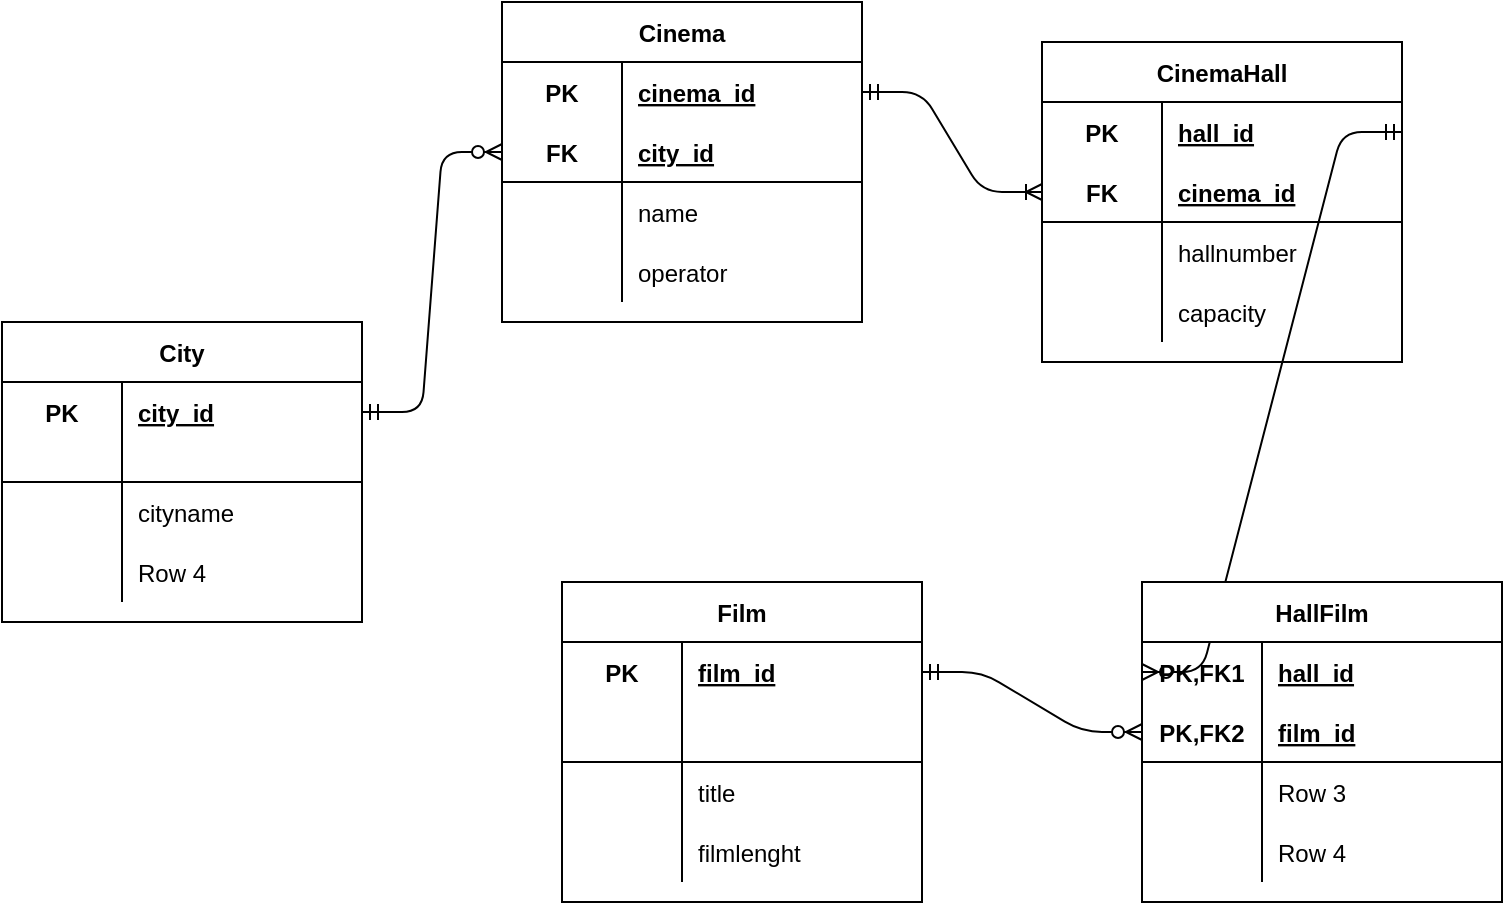 <mxfile version="13.7.3" type="device"><diagram id="R2lEEEUBdFMjLlhIrx00" name="Page-1"><mxGraphModel dx="852" dy="494" grid="1" gridSize="10" guides="1" tooltips="1" connect="1" arrows="1" fold="1" page="1" pageScale="1" pageWidth="850" pageHeight="1100" math="0" shadow="0" extFonts="Permanent Marker^https://fonts.googleapis.com/css?family=Permanent+Marker"><root><mxCell id="0"/><mxCell id="1" parent="0"/><mxCell id="7VB9c7oRLYV7jKyOpxyi-62" value="" style="edgeStyle=entityRelationEdgeStyle;fontSize=12;html=1;endArrow=ERzeroToMany;startArrow=ERmandOne;exitX=1;exitY=0.5;exitDx=0;exitDy=0;entryX=0;entryY=0.5;entryDx=0;entryDy=0;" edge="1" parent="1" source="7VB9c7oRLYV7jKyOpxyi-15" target="7VB9c7oRLYV7jKyOpxyi-5"><mxGeometry width="100" height="100" relative="1" as="geometry"><mxPoint x="250" y="260" as="sourcePoint"/><mxPoint x="350" y="160" as="targetPoint"/></mxGeometry></mxCell><mxCell id="7VB9c7oRLYV7jKyOpxyi-63" value="" style="edgeStyle=entityRelationEdgeStyle;fontSize=12;html=1;endArrow=ERoneToMany;startArrow=ERmandOne;exitX=1;exitY=0.5;exitDx=0;exitDy=0;entryX=0;entryY=0.5;entryDx=0;entryDy=0;" edge="1" parent="1" source="7VB9c7oRLYV7jKyOpxyi-2" target="7VB9c7oRLYV7jKyOpxyi-31"><mxGeometry width="100" height="100" relative="1" as="geometry"><mxPoint x="620" y="230" as="sourcePoint"/><mxPoint x="720" y="130" as="targetPoint"/></mxGeometry></mxCell><mxCell id="7VB9c7oRLYV7jKyOpxyi-78" value="" style="edgeStyle=entityRelationEdgeStyle;fontSize=12;html=1;endArrow=ERzeroToMany;startArrow=ERmandOne;exitX=1;exitY=0.5;exitDx=0;exitDy=0;entryX=0;entryY=0.5;entryDx=0;entryDy=0;" edge="1" parent="1" source="7VB9c7oRLYV7jKyOpxyi-41" target="7VB9c7oRLYV7jKyOpxyi-69"><mxGeometry width="100" height="100" relative="1" as="geometry"><mxPoint x="520" y="630" as="sourcePoint"/><mxPoint x="620" y="530" as="targetPoint"/></mxGeometry></mxCell><mxCell id="7VB9c7oRLYV7jKyOpxyi-14" value="City" style="shape=table;startSize=30;container=1;collapsible=1;childLayout=tableLayout;fixedRows=1;rowLines=0;fontStyle=1;align=center;resizeLast=1;" vertex="1" parent="1"><mxGeometry x="10" y="190" width="180" height="150" as="geometry"/></mxCell><mxCell id="7VB9c7oRLYV7jKyOpxyi-15" value="" style="shape=partialRectangle;collapsible=0;dropTarget=0;pointerEvents=0;fillColor=none;top=0;left=0;bottom=0;right=0;points=[[0,0.5],[1,0.5]];portConstraint=eastwest;" vertex="1" parent="7VB9c7oRLYV7jKyOpxyi-14"><mxGeometry y="30" width="180" height="30" as="geometry"/></mxCell><mxCell id="7VB9c7oRLYV7jKyOpxyi-16" value="PK" style="shape=partialRectangle;connectable=0;fillColor=none;top=0;left=0;bottom=0;right=0;fontStyle=1;overflow=hidden;" vertex="1" parent="7VB9c7oRLYV7jKyOpxyi-15"><mxGeometry width="60" height="30" as="geometry"/></mxCell><mxCell id="7VB9c7oRLYV7jKyOpxyi-17" value="city_id" style="shape=partialRectangle;connectable=0;fillColor=none;top=0;left=0;bottom=0;right=0;align=left;spacingLeft=6;fontStyle=5;overflow=hidden;" vertex="1" parent="7VB9c7oRLYV7jKyOpxyi-15"><mxGeometry x="60" width="120" height="30" as="geometry"/></mxCell><mxCell id="7VB9c7oRLYV7jKyOpxyi-18" value="" style="shape=partialRectangle;collapsible=0;dropTarget=0;pointerEvents=0;fillColor=none;top=0;left=0;bottom=1;right=0;points=[[0,0.5],[1,0.5]];portConstraint=eastwest;" vertex="1" parent="7VB9c7oRLYV7jKyOpxyi-14"><mxGeometry y="60" width="180" height="20" as="geometry"/></mxCell><mxCell id="7VB9c7oRLYV7jKyOpxyi-19" value="" style="shape=partialRectangle;connectable=0;fillColor=none;top=0;left=0;bottom=0;right=0;fontStyle=1;overflow=hidden;" vertex="1" parent="7VB9c7oRLYV7jKyOpxyi-18"><mxGeometry width="60" height="20" as="geometry"/></mxCell><mxCell id="7VB9c7oRLYV7jKyOpxyi-20" value="" style="shape=partialRectangle;connectable=0;fillColor=none;top=0;left=0;bottom=0;right=0;align=left;spacingLeft=6;fontStyle=5;overflow=hidden;" vertex="1" parent="7VB9c7oRLYV7jKyOpxyi-18"><mxGeometry x="60" width="120" height="20" as="geometry"/></mxCell><mxCell id="7VB9c7oRLYV7jKyOpxyi-21" value="" style="shape=partialRectangle;collapsible=0;dropTarget=0;pointerEvents=0;fillColor=none;top=0;left=0;bottom=0;right=0;points=[[0,0.5],[1,0.5]];portConstraint=eastwest;" vertex="1" parent="7VB9c7oRLYV7jKyOpxyi-14"><mxGeometry y="80" width="180" height="30" as="geometry"/></mxCell><mxCell id="7VB9c7oRLYV7jKyOpxyi-22" value="" style="shape=partialRectangle;connectable=0;fillColor=none;top=0;left=0;bottom=0;right=0;editable=1;overflow=hidden;" vertex="1" parent="7VB9c7oRLYV7jKyOpxyi-21"><mxGeometry width="60" height="30" as="geometry"/></mxCell><mxCell id="7VB9c7oRLYV7jKyOpxyi-23" value="cityname" style="shape=partialRectangle;connectable=0;fillColor=none;top=0;left=0;bottom=0;right=0;align=left;spacingLeft=6;overflow=hidden;" vertex="1" parent="7VB9c7oRLYV7jKyOpxyi-21"><mxGeometry x="60" width="120" height="30" as="geometry"/></mxCell><mxCell id="7VB9c7oRLYV7jKyOpxyi-24" value="" style="shape=partialRectangle;collapsible=0;dropTarget=0;pointerEvents=0;fillColor=none;top=0;left=0;bottom=0;right=0;points=[[0,0.5],[1,0.5]];portConstraint=eastwest;" vertex="1" parent="7VB9c7oRLYV7jKyOpxyi-14"><mxGeometry y="110" width="180" height="30" as="geometry"/></mxCell><mxCell id="7VB9c7oRLYV7jKyOpxyi-25" value="" style="shape=partialRectangle;connectable=0;fillColor=none;top=0;left=0;bottom=0;right=0;editable=1;overflow=hidden;" vertex="1" parent="7VB9c7oRLYV7jKyOpxyi-24"><mxGeometry width="60" height="30" as="geometry"/></mxCell><mxCell id="7VB9c7oRLYV7jKyOpxyi-26" value="Row 4" style="shape=partialRectangle;connectable=0;fillColor=none;top=0;left=0;bottom=0;right=0;align=left;spacingLeft=6;overflow=hidden;" vertex="1" parent="7VB9c7oRLYV7jKyOpxyi-24"><mxGeometry x="60" width="120" height="30" as="geometry"/></mxCell><mxCell id="7VB9c7oRLYV7jKyOpxyi-1" value="Cinema" style="shape=table;startSize=30;container=1;collapsible=1;childLayout=tableLayout;fixedRows=1;rowLines=0;fontStyle=1;align=center;resizeLast=1;" vertex="1" parent="1"><mxGeometry x="260" y="30" width="180" height="160" as="geometry"/></mxCell><mxCell id="7VB9c7oRLYV7jKyOpxyi-2" value="" style="shape=partialRectangle;collapsible=0;dropTarget=0;pointerEvents=0;fillColor=none;top=0;left=0;bottom=0;right=0;points=[[0,0.5],[1,0.5]];portConstraint=eastwest;" vertex="1" parent="7VB9c7oRLYV7jKyOpxyi-1"><mxGeometry y="30" width="180" height="30" as="geometry"/></mxCell><mxCell id="7VB9c7oRLYV7jKyOpxyi-3" value="PK" style="shape=partialRectangle;connectable=0;fillColor=none;top=0;left=0;bottom=0;right=0;fontStyle=1;overflow=hidden;" vertex="1" parent="7VB9c7oRLYV7jKyOpxyi-2"><mxGeometry width="60" height="30" as="geometry"/></mxCell><mxCell id="7VB9c7oRLYV7jKyOpxyi-4" value="cinema_id" style="shape=partialRectangle;connectable=0;fillColor=none;top=0;left=0;bottom=0;right=0;align=left;spacingLeft=6;fontStyle=5;overflow=hidden;" vertex="1" parent="7VB9c7oRLYV7jKyOpxyi-2"><mxGeometry x="60" width="120" height="30" as="geometry"/></mxCell><mxCell id="7VB9c7oRLYV7jKyOpxyi-5" value="" style="shape=partialRectangle;collapsible=0;dropTarget=0;pointerEvents=0;fillColor=none;top=0;left=0;bottom=1;right=0;points=[[0,0.5],[1,0.5]];portConstraint=eastwest;" vertex="1" parent="7VB9c7oRLYV7jKyOpxyi-1"><mxGeometry y="60" width="180" height="30" as="geometry"/></mxCell><mxCell id="7VB9c7oRLYV7jKyOpxyi-6" value="FK" style="shape=partialRectangle;connectable=0;fillColor=none;top=0;left=0;bottom=0;right=0;fontStyle=1;overflow=hidden;" vertex="1" parent="7VB9c7oRLYV7jKyOpxyi-5"><mxGeometry width="60" height="30" as="geometry"/></mxCell><mxCell id="7VB9c7oRLYV7jKyOpxyi-7" value="city_id" style="shape=partialRectangle;connectable=0;fillColor=none;top=0;left=0;bottom=0;right=0;align=left;spacingLeft=6;fontStyle=5;overflow=hidden;" vertex="1" parent="7VB9c7oRLYV7jKyOpxyi-5"><mxGeometry x="60" width="120" height="30" as="geometry"/></mxCell><mxCell id="7VB9c7oRLYV7jKyOpxyi-8" value="" style="shape=partialRectangle;collapsible=0;dropTarget=0;pointerEvents=0;fillColor=none;top=0;left=0;bottom=0;right=0;points=[[0,0.5],[1,0.5]];portConstraint=eastwest;" vertex="1" parent="7VB9c7oRLYV7jKyOpxyi-1"><mxGeometry y="90" width="180" height="30" as="geometry"/></mxCell><mxCell id="7VB9c7oRLYV7jKyOpxyi-9" value="" style="shape=partialRectangle;connectable=0;fillColor=none;top=0;left=0;bottom=0;right=0;editable=1;overflow=hidden;" vertex="1" parent="7VB9c7oRLYV7jKyOpxyi-8"><mxGeometry width="60" height="30" as="geometry"/></mxCell><mxCell id="7VB9c7oRLYV7jKyOpxyi-10" value="name" style="shape=partialRectangle;connectable=0;fillColor=none;top=0;left=0;bottom=0;right=0;align=left;spacingLeft=6;overflow=hidden;" vertex="1" parent="7VB9c7oRLYV7jKyOpxyi-8"><mxGeometry x="60" width="120" height="30" as="geometry"/></mxCell><mxCell id="7VB9c7oRLYV7jKyOpxyi-11" value="" style="shape=partialRectangle;collapsible=0;dropTarget=0;pointerEvents=0;fillColor=none;top=0;left=0;bottom=0;right=0;points=[[0,0.5],[1,0.5]];portConstraint=eastwest;" vertex="1" parent="7VB9c7oRLYV7jKyOpxyi-1"><mxGeometry y="120" width="180" height="30" as="geometry"/></mxCell><mxCell id="7VB9c7oRLYV7jKyOpxyi-12" value="" style="shape=partialRectangle;connectable=0;fillColor=none;top=0;left=0;bottom=0;right=0;editable=1;overflow=hidden;" vertex="1" parent="7VB9c7oRLYV7jKyOpxyi-11"><mxGeometry width="60" height="30" as="geometry"/></mxCell><mxCell id="7VB9c7oRLYV7jKyOpxyi-13" value="operator" style="shape=partialRectangle;connectable=0;fillColor=none;top=0;left=0;bottom=0;right=0;align=left;spacingLeft=6;overflow=hidden;" vertex="1" parent="7VB9c7oRLYV7jKyOpxyi-11"><mxGeometry x="60" width="120" height="30" as="geometry"/></mxCell><mxCell id="7VB9c7oRLYV7jKyOpxyi-27" value="CinemaHall" style="shape=table;startSize=30;container=1;collapsible=1;childLayout=tableLayout;fixedRows=1;rowLines=0;fontStyle=1;align=center;resizeLast=1;" vertex="1" parent="1"><mxGeometry x="530" y="50" width="180" height="160" as="geometry"/></mxCell><mxCell id="7VB9c7oRLYV7jKyOpxyi-28" value="" style="shape=partialRectangle;collapsible=0;dropTarget=0;pointerEvents=0;fillColor=none;top=0;left=0;bottom=0;right=0;points=[[0,0.5],[1,0.5]];portConstraint=eastwest;" vertex="1" parent="7VB9c7oRLYV7jKyOpxyi-27"><mxGeometry y="30" width="180" height="30" as="geometry"/></mxCell><mxCell id="7VB9c7oRLYV7jKyOpxyi-29" value="PK" style="shape=partialRectangle;connectable=0;fillColor=none;top=0;left=0;bottom=0;right=0;fontStyle=1;overflow=hidden;" vertex="1" parent="7VB9c7oRLYV7jKyOpxyi-28"><mxGeometry width="60" height="30" as="geometry"/></mxCell><mxCell id="7VB9c7oRLYV7jKyOpxyi-30" value="hall_id" style="shape=partialRectangle;connectable=0;fillColor=none;top=0;left=0;bottom=0;right=0;align=left;spacingLeft=6;fontStyle=5;overflow=hidden;" vertex="1" parent="7VB9c7oRLYV7jKyOpxyi-28"><mxGeometry x="60" width="120" height="30" as="geometry"/></mxCell><mxCell id="7VB9c7oRLYV7jKyOpxyi-31" value="" style="shape=partialRectangle;collapsible=0;dropTarget=0;pointerEvents=0;fillColor=none;top=0;left=0;bottom=1;right=0;points=[[0,0.5],[1,0.5]];portConstraint=eastwest;" vertex="1" parent="7VB9c7oRLYV7jKyOpxyi-27"><mxGeometry y="60" width="180" height="30" as="geometry"/></mxCell><mxCell id="7VB9c7oRLYV7jKyOpxyi-32" value="FK" style="shape=partialRectangle;connectable=0;fillColor=none;top=0;left=0;bottom=0;right=0;fontStyle=1;overflow=hidden;" vertex="1" parent="7VB9c7oRLYV7jKyOpxyi-31"><mxGeometry width="60" height="30" as="geometry"/></mxCell><mxCell id="7VB9c7oRLYV7jKyOpxyi-33" value="cinema_id" style="shape=partialRectangle;connectable=0;fillColor=none;top=0;left=0;bottom=0;right=0;align=left;spacingLeft=6;fontStyle=5;overflow=hidden;" vertex="1" parent="7VB9c7oRLYV7jKyOpxyi-31"><mxGeometry x="60" width="120" height="30" as="geometry"/></mxCell><mxCell id="7VB9c7oRLYV7jKyOpxyi-34" value="" style="shape=partialRectangle;collapsible=0;dropTarget=0;pointerEvents=0;fillColor=none;top=0;left=0;bottom=0;right=0;points=[[0,0.5],[1,0.5]];portConstraint=eastwest;" vertex="1" parent="7VB9c7oRLYV7jKyOpxyi-27"><mxGeometry y="90" width="180" height="30" as="geometry"/></mxCell><mxCell id="7VB9c7oRLYV7jKyOpxyi-35" value="" style="shape=partialRectangle;connectable=0;fillColor=none;top=0;left=0;bottom=0;right=0;editable=1;overflow=hidden;" vertex="1" parent="7VB9c7oRLYV7jKyOpxyi-34"><mxGeometry width="60" height="30" as="geometry"/></mxCell><mxCell id="7VB9c7oRLYV7jKyOpxyi-36" value="hallnumber" style="shape=partialRectangle;connectable=0;fillColor=none;top=0;left=0;bottom=0;right=0;align=left;spacingLeft=6;overflow=hidden;" vertex="1" parent="7VB9c7oRLYV7jKyOpxyi-34"><mxGeometry x="60" width="120" height="30" as="geometry"/></mxCell><mxCell id="7VB9c7oRLYV7jKyOpxyi-37" value="" style="shape=partialRectangle;collapsible=0;dropTarget=0;pointerEvents=0;fillColor=none;top=0;left=0;bottom=0;right=0;points=[[0,0.5],[1,0.5]];portConstraint=eastwest;" vertex="1" parent="7VB9c7oRLYV7jKyOpxyi-27"><mxGeometry y="120" width="180" height="30" as="geometry"/></mxCell><mxCell id="7VB9c7oRLYV7jKyOpxyi-38" value="" style="shape=partialRectangle;connectable=0;fillColor=none;top=0;left=0;bottom=0;right=0;editable=1;overflow=hidden;" vertex="1" parent="7VB9c7oRLYV7jKyOpxyi-37"><mxGeometry width="60" height="30" as="geometry"/></mxCell><mxCell id="7VB9c7oRLYV7jKyOpxyi-39" value="capacity" style="shape=partialRectangle;connectable=0;fillColor=none;top=0;left=0;bottom=0;right=0;align=left;spacingLeft=6;overflow=hidden;" vertex="1" parent="7VB9c7oRLYV7jKyOpxyi-37"><mxGeometry x="60" width="120" height="30" as="geometry"/></mxCell><mxCell id="7VB9c7oRLYV7jKyOpxyi-80" value="" style="edgeStyle=entityRelationEdgeStyle;fontSize=12;html=1;endArrow=ERzeroToMany;startArrow=ERmandOne;exitX=1;exitY=0.5;exitDx=0;exitDy=0;entryX=0;entryY=0.5;entryDx=0;entryDy=0;" edge="1" parent="1" source="7VB9c7oRLYV7jKyOpxyi-28" target="7VB9c7oRLYV7jKyOpxyi-66"><mxGeometry width="100" height="100" relative="1" as="geometry"><mxPoint x="670" y="320" as="sourcePoint"/><mxPoint x="770" y="220" as="targetPoint"/></mxGeometry></mxCell><mxCell id="7VB9c7oRLYV7jKyOpxyi-65" value="HallFilm" style="shape=table;startSize=30;container=1;collapsible=1;childLayout=tableLayout;fixedRows=1;rowLines=0;fontStyle=1;align=center;resizeLast=1;" vertex="1" parent="1"><mxGeometry x="580" y="320" width="180" height="160" as="geometry"/></mxCell><mxCell id="7VB9c7oRLYV7jKyOpxyi-66" value="" style="shape=partialRectangle;collapsible=0;dropTarget=0;pointerEvents=0;fillColor=none;top=0;left=0;bottom=0;right=0;points=[[0,0.5],[1,0.5]];portConstraint=eastwest;" vertex="1" parent="7VB9c7oRLYV7jKyOpxyi-65"><mxGeometry y="30" width="180" height="30" as="geometry"/></mxCell><mxCell id="7VB9c7oRLYV7jKyOpxyi-67" value="PK,FK1" style="shape=partialRectangle;connectable=0;fillColor=none;top=0;left=0;bottom=0;right=0;fontStyle=1;overflow=hidden;" vertex="1" parent="7VB9c7oRLYV7jKyOpxyi-66"><mxGeometry width="60" height="30" as="geometry"/></mxCell><mxCell id="7VB9c7oRLYV7jKyOpxyi-68" value="hall_id" style="shape=partialRectangle;connectable=0;fillColor=none;top=0;left=0;bottom=0;right=0;align=left;spacingLeft=6;fontStyle=5;overflow=hidden;" vertex="1" parent="7VB9c7oRLYV7jKyOpxyi-66"><mxGeometry x="60" width="120" height="30" as="geometry"/></mxCell><mxCell id="7VB9c7oRLYV7jKyOpxyi-69" value="" style="shape=partialRectangle;collapsible=0;dropTarget=0;pointerEvents=0;fillColor=none;top=0;left=0;bottom=1;right=0;points=[[0,0.5],[1,0.5]];portConstraint=eastwest;" vertex="1" parent="7VB9c7oRLYV7jKyOpxyi-65"><mxGeometry y="60" width="180" height="30" as="geometry"/></mxCell><mxCell id="7VB9c7oRLYV7jKyOpxyi-70" value="PK,FK2" style="shape=partialRectangle;connectable=0;fillColor=none;top=0;left=0;bottom=0;right=0;fontStyle=1;overflow=hidden;" vertex="1" parent="7VB9c7oRLYV7jKyOpxyi-69"><mxGeometry width="60" height="30" as="geometry"/></mxCell><mxCell id="7VB9c7oRLYV7jKyOpxyi-71" value="film_id" style="shape=partialRectangle;connectable=0;fillColor=none;top=0;left=0;bottom=0;right=0;align=left;spacingLeft=6;fontStyle=5;overflow=hidden;" vertex="1" parent="7VB9c7oRLYV7jKyOpxyi-69"><mxGeometry x="60" width="120" height="30" as="geometry"/></mxCell><mxCell id="7VB9c7oRLYV7jKyOpxyi-72" value="" style="shape=partialRectangle;collapsible=0;dropTarget=0;pointerEvents=0;fillColor=none;top=0;left=0;bottom=0;right=0;points=[[0,0.5],[1,0.5]];portConstraint=eastwest;" vertex="1" parent="7VB9c7oRLYV7jKyOpxyi-65"><mxGeometry y="90" width="180" height="30" as="geometry"/></mxCell><mxCell id="7VB9c7oRLYV7jKyOpxyi-73" value="" style="shape=partialRectangle;connectable=0;fillColor=none;top=0;left=0;bottom=0;right=0;editable=1;overflow=hidden;" vertex="1" parent="7VB9c7oRLYV7jKyOpxyi-72"><mxGeometry width="60" height="30" as="geometry"/></mxCell><mxCell id="7VB9c7oRLYV7jKyOpxyi-74" value="Row 3" style="shape=partialRectangle;connectable=0;fillColor=none;top=0;left=0;bottom=0;right=0;align=left;spacingLeft=6;overflow=hidden;" vertex="1" parent="7VB9c7oRLYV7jKyOpxyi-72"><mxGeometry x="60" width="120" height="30" as="geometry"/></mxCell><mxCell id="7VB9c7oRLYV7jKyOpxyi-75" value="" style="shape=partialRectangle;collapsible=0;dropTarget=0;pointerEvents=0;fillColor=none;top=0;left=0;bottom=0;right=0;points=[[0,0.5],[1,0.5]];portConstraint=eastwest;" vertex="1" parent="7VB9c7oRLYV7jKyOpxyi-65"><mxGeometry y="120" width="180" height="30" as="geometry"/></mxCell><mxCell id="7VB9c7oRLYV7jKyOpxyi-76" value="" style="shape=partialRectangle;connectable=0;fillColor=none;top=0;left=0;bottom=0;right=0;editable=1;overflow=hidden;" vertex="1" parent="7VB9c7oRLYV7jKyOpxyi-75"><mxGeometry width="60" height="30" as="geometry"/></mxCell><mxCell id="7VB9c7oRLYV7jKyOpxyi-77" value="Row 4" style="shape=partialRectangle;connectable=0;fillColor=none;top=0;left=0;bottom=0;right=0;align=left;spacingLeft=6;overflow=hidden;" vertex="1" parent="7VB9c7oRLYV7jKyOpxyi-75"><mxGeometry x="60" width="120" height="30" as="geometry"/></mxCell><mxCell id="7VB9c7oRLYV7jKyOpxyi-40" value="Film" style="shape=table;startSize=30;container=1;collapsible=1;childLayout=tableLayout;fixedRows=1;rowLines=0;fontStyle=1;align=center;resizeLast=1;" vertex="1" parent="1"><mxGeometry x="290" y="320" width="180" height="160" as="geometry"/></mxCell><mxCell id="7VB9c7oRLYV7jKyOpxyi-41" value="" style="shape=partialRectangle;collapsible=0;dropTarget=0;pointerEvents=0;fillColor=none;top=0;left=0;bottom=0;right=0;points=[[0,0.5],[1,0.5]];portConstraint=eastwest;" vertex="1" parent="7VB9c7oRLYV7jKyOpxyi-40"><mxGeometry y="30" width="180" height="30" as="geometry"/></mxCell><mxCell id="7VB9c7oRLYV7jKyOpxyi-42" value="PK" style="shape=partialRectangle;connectable=0;fillColor=none;top=0;left=0;bottom=0;right=0;fontStyle=1;overflow=hidden;" vertex="1" parent="7VB9c7oRLYV7jKyOpxyi-41"><mxGeometry width="60" height="30" as="geometry"/></mxCell><mxCell id="7VB9c7oRLYV7jKyOpxyi-43" value="film_id" style="shape=partialRectangle;connectable=0;fillColor=none;top=0;left=0;bottom=0;right=0;align=left;spacingLeft=6;fontStyle=5;overflow=hidden;" vertex="1" parent="7VB9c7oRLYV7jKyOpxyi-41"><mxGeometry x="60" width="120" height="30" as="geometry"/></mxCell><mxCell id="7VB9c7oRLYV7jKyOpxyi-44" value="" style="shape=partialRectangle;collapsible=0;dropTarget=0;pointerEvents=0;fillColor=none;top=0;left=0;bottom=1;right=0;points=[[0,0.5],[1,0.5]];portConstraint=eastwest;" vertex="1" parent="7VB9c7oRLYV7jKyOpxyi-40"><mxGeometry y="60" width="180" height="30" as="geometry"/></mxCell><mxCell id="7VB9c7oRLYV7jKyOpxyi-45" value="" style="shape=partialRectangle;connectable=0;fillColor=none;top=0;left=0;bottom=0;right=0;fontStyle=1;overflow=hidden;" vertex="1" parent="7VB9c7oRLYV7jKyOpxyi-44"><mxGeometry width="60" height="30" as="geometry"/></mxCell><mxCell id="7VB9c7oRLYV7jKyOpxyi-46" value="" style="shape=partialRectangle;connectable=0;fillColor=none;top=0;left=0;bottom=0;right=0;align=left;spacingLeft=6;fontStyle=5;overflow=hidden;" vertex="1" parent="7VB9c7oRLYV7jKyOpxyi-44"><mxGeometry x="60" width="120" height="30" as="geometry"/></mxCell><mxCell id="7VB9c7oRLYV7jKyOpxyi-47" value="" style="shape=partialRectangle;collapsible=0;dropTarget=0;pointerEvents=0;fillColor=none;top=0;left=0;bottom=0;right=0;points=[[0,0.5],[1,0.5]];portConstraint=eastwest;" vertex="1" parent="7VB9c7oRLYV7jKyOpxyi-40"><mxGeometry y="90" width="180" height="30" as="geometry"/></mxCell><mxCell id="7VB9c7oRLYV7jKyOpxyi-48" value="" style="shape=partialRectangle;connectable=0;fillColor=none;top=0;left=0;bottom=0;right=0;editable=1;overflow=hidden;" vertex="1" parent="7VB9c7oRLYV7jKyOpxyi-47"><mxGeometry width="60" height="30" as="geometry"/></mxCell><mxCell id="7VB9c7oRLYV7jKyOpxyi-49" value="title" style="shape=partialRectangle;connectable=0;fillColor=none;top=0;left=0;bottom=0;right=0;align=left;spacingLeft=6;overflow=hidden;" vertex="1" parent="7VB9c7oRLYV7jKyOpxyi-47"><mxGeometry x="60" width="120" height="30" as="geometry"/></mxCell><mxCell id="7VB9c7oRLYV7jKyOpxyi-50" value="" style="shape=partialRectangle;collapsible=0;dropTarget=0;pointerEvents=0;fillColor=none;top=0;left=0;bottom=0;right=0;points=[[0,0.5],[1,0.5]];portConstraint=eastwest;" vertex="1" parent="7VB9c7oRLYV7jKyOpxyi-40"><mxGeometry y="120" width="180" height="30" as="geometry"/></mxCell><mxCell id="7VB9c7oRLYV7jKyOpxyi-51" value="" style="shape=partialRectangle;connectable=0;fillColor=none;top=0;left=0;bottom=0;right=0;editable=1;overflow=hidden;" vertex="1" parent="7VB9c7oRLYV7jKyOpxyi-50"><mxGeometry width="60" height="30" as="geometry"/></mxCell><mxCell id="7VB9c7oRLYV7jKyOpxyi-52" value="filmlenght" style="shape=partialRectangle;connectable=0;fillColor=none;top=0;left=0;bottom=0;right=0;align=left;spacingLeft=6;overflow=hidden;" vertex="1" parent="7VB9c7oRLYV7jKyOpxyi-50"><mxGeometry x="60" width="120" height="30" as="geometry"/></mxCell></root></mxGraphModel></diagram></mxfile>